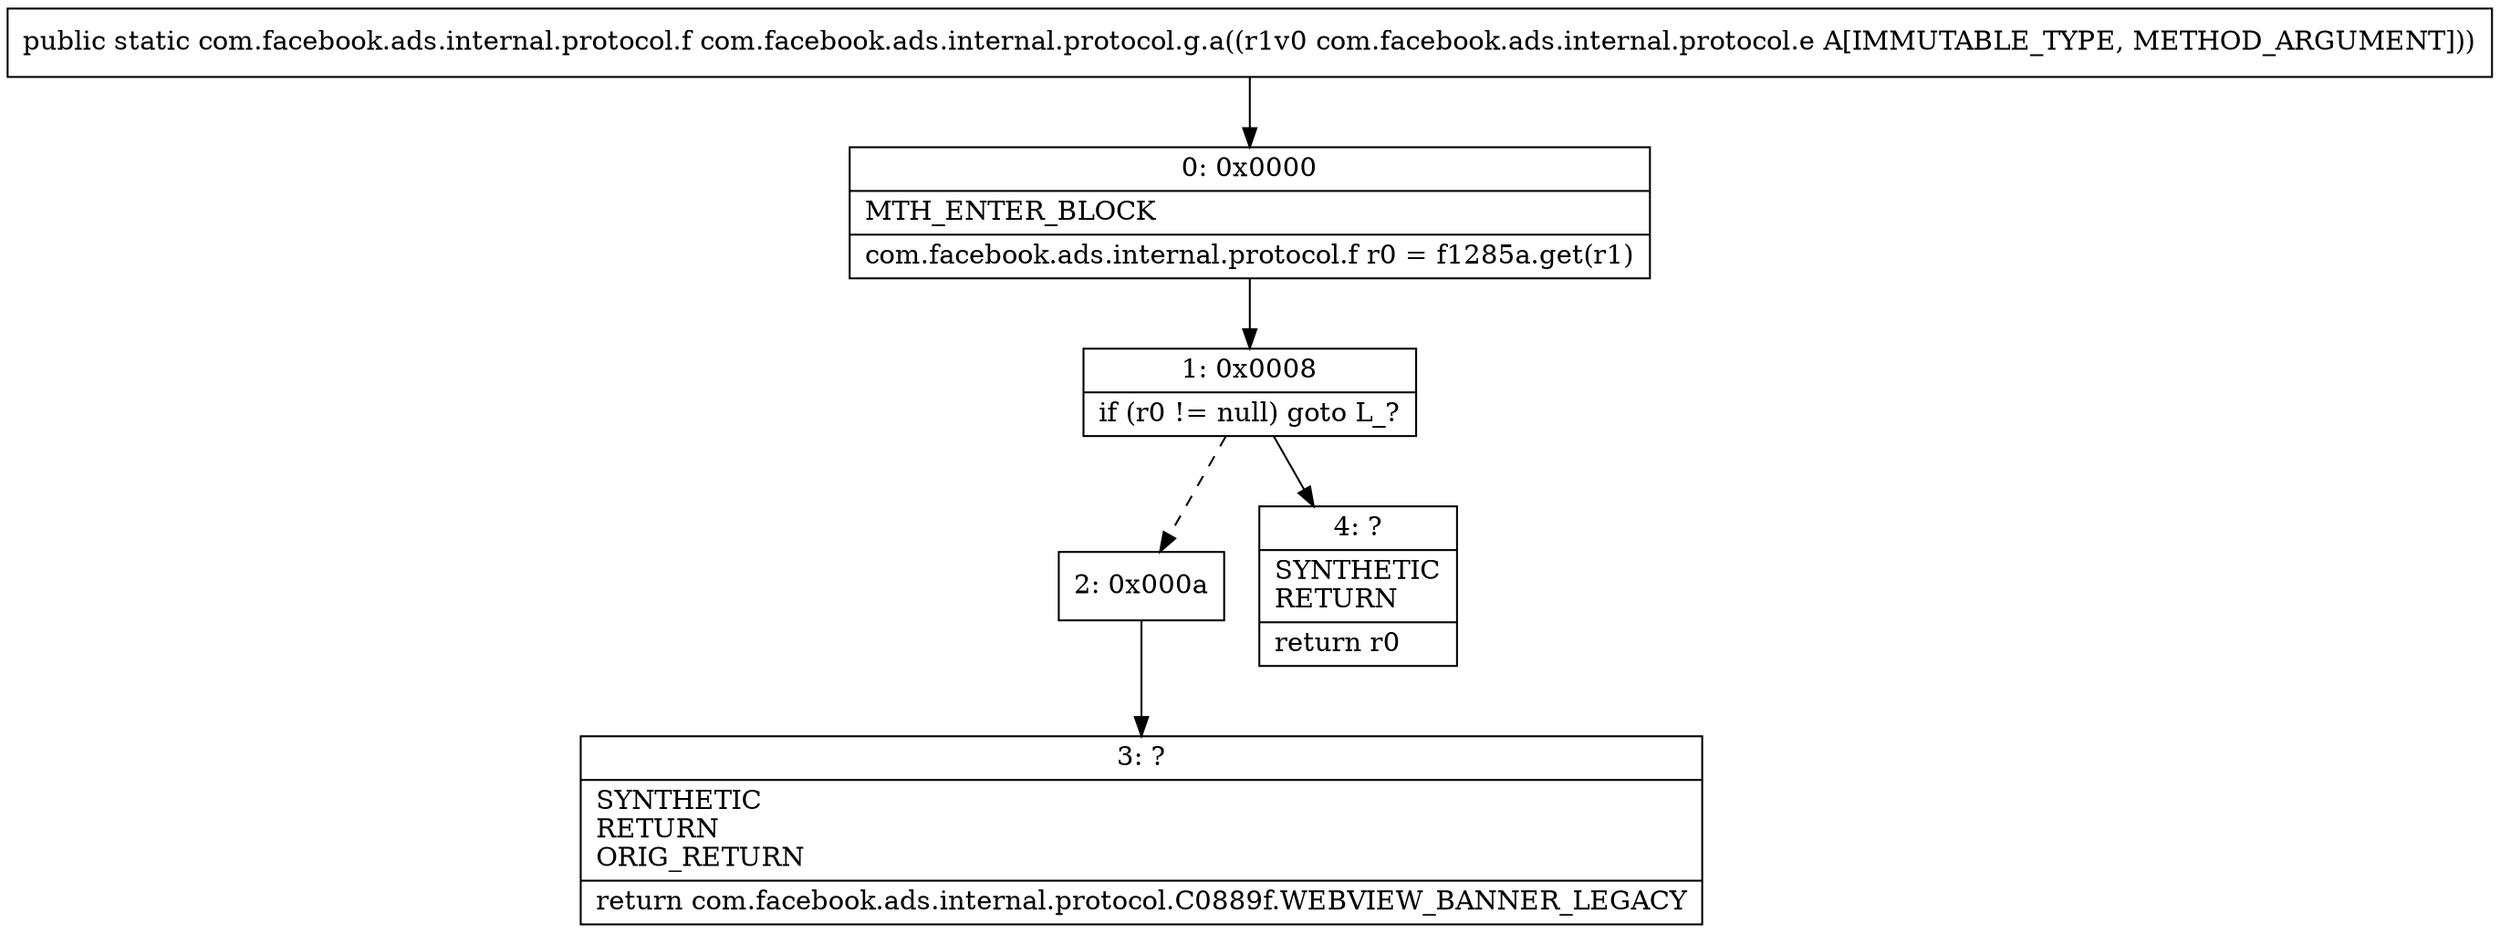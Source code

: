 digraph "CFG forcom.facebook.ads.internal.protocol.g.a(Lcom\/facebook\/ads\/internal\/protocol\/e;)Lcom\/facebook\/ads\/internal\/protocol\/f;" {
Node_0 [shape=record,label="{0\:\ 0x0000|MTH_ENTER_BLOCK\l|com.facebook.ads.internal.protocol.f r0 = f1285a.get(r1)\l}"];
Node_1 [shape=record,label="{1\:\ 0x0008|if (r0 != null) goto L_?\l}"];
Node_2 [shape=record,label="{2\:\ 0x000a}"];
Node_3 [shape=record,label="{3\:\ ?|SYNTHETIC\lRETURN\lORIG_RETURN\l|return com.facebook.ads.internal.protocol.C0889f.WEBVIEW_BANNER_LEGACY\l}"];
Node_4 [shape=record,label="{4\:\ ?|SYNTHETIC\lRETURN\l|return r0\l}"];
MethodNode[shape=record,label="{public static com.facebook.ads.internal.protocol.f com.facebook.ads.internal.protocol.g.a((r1v0 com.facebook.ads.internal.protocol.e A[IMMUTABLE_TYPE, METHOD_ARGUMENT])) }"];
MethodNode -> Node_0;
Node_0 -> Node_1;
Node_1 -> Node_2[style=dashed];
Node_1 -> Node_4;
Node_2 -> Node_3;
}

